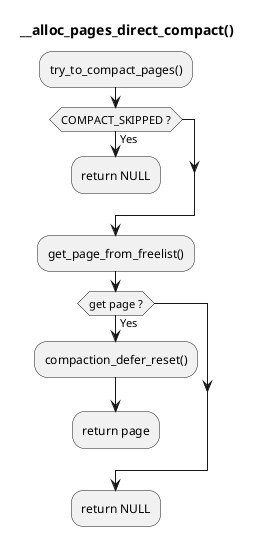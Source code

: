 @startuml
title __alloc_pages_direct_compact()

:try_to_compact_pages();
if (COMPACT_SKIPPED ?) then (Yes)
    :return NULL;
    detach
endif
:get_page_from_freelist();
if (get page ?) then (Yes)
    :compaction_defer_reset();
    :return page;
    detach
endif
:return NULL;

@enduml